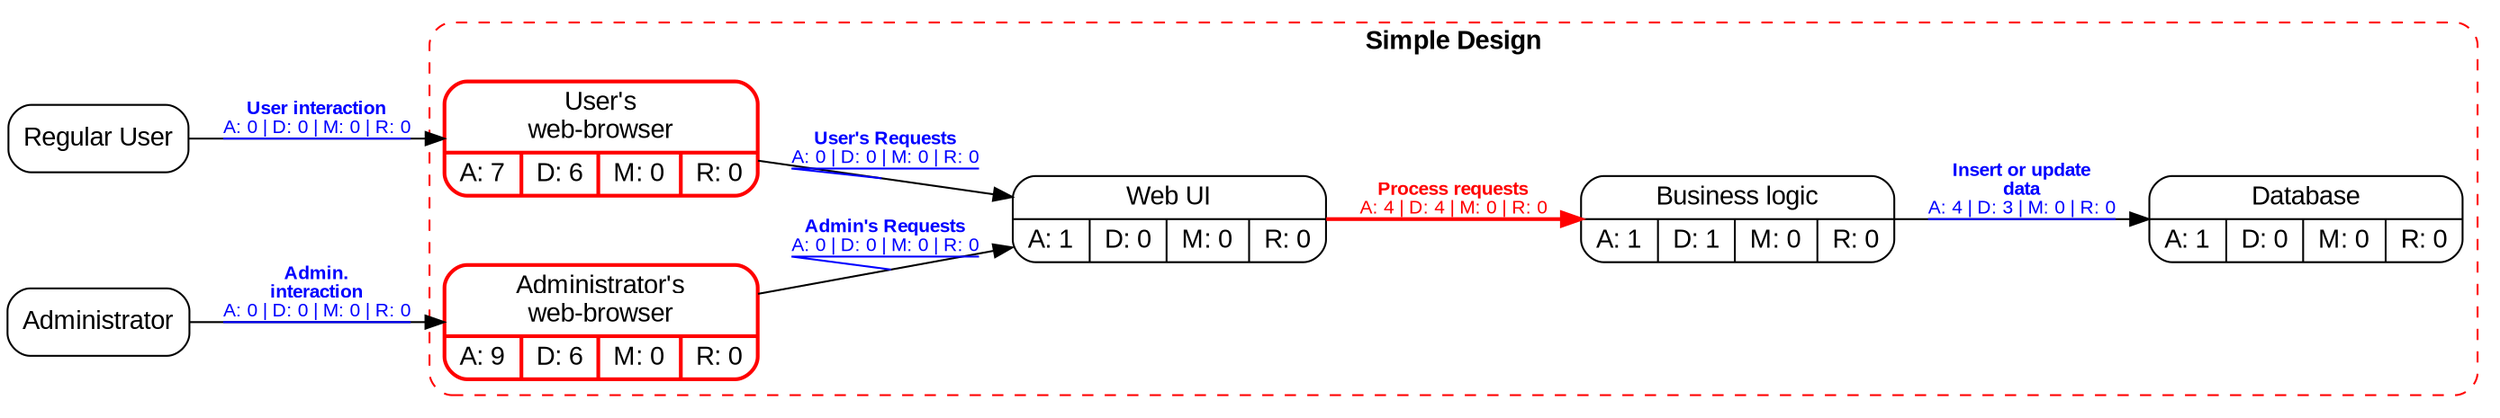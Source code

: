 digraph {
// Base Styling
compound=true
graph[style="filled, rounded" rankdir="LR" splines="true" overlap="false" nodesep="0.5" ranksep="0.5" fontname="Arial"];
  //externals
  user[label="Regular User"  style="rounded" shape="box" fontname="Arial"];
  admin[label="Administrator"  style="rounded" shape="box" fontname="Arial"];

  //entities
  subgraph cluster_Simple_Design{
    graph[label=<<b>Simple Design</b>> style="filled, rounded, dashed" rankdir="LR" splines="true" overlap="false" nodesep="0.5" ranksep="0.5" fontname="Arial" fontcolor="black"  fillcolor="transparent"  color="red"];
    frontend[label="{Web UI} | {A: 1| D: 0| M: 0| R: 0}}"  style="rounded" shape="record" fontname="Arial"];
    db[label="{Database} | {A: 1| D: 0| M: 0| R: 0}}"  style="rounded" shape="record" fontname="Arial"];
    user_browser[label="{User's\nweb-browser} | {A: 7| D: 6| M: 0| R: 0}}"  style="rounded" shape="record" fontname="Arial" color="red" penwidth="2"];
    admin_browser[label="{Administrator's\nweb-browser} | {A: 9| D: 6| M: 0| R: 0}}"  style="rounded" shape="record" fontname="Arial" color="red" penwidth="2"];
    backend[label="{Business logic} | {A: 1| D: 1| M: 0| R: 0}}"  style="rounded" shape="record" fontname="Arial"];
  }

  //flows
  user -> user_browser[label=<<b>User interaction</b><br/>A: 0 | D: 0 | M: 0 | R: 0>  fontname="Arial" fontcolor="blue" fontsize="10" decorate="true"]
  admin -> admin_browser[label=<<b>Admin.<br></br>interaction</b><br/>A: 0 | D: 0 | M: 0 | R: 0>  fontname="Arial" fontcolor="blue" fontsize="10" decorate="true"]
  user_browser -> frontend[label=<<b>User's Requests</b><br/>A: 0 | D: 0 | M: 0 | R: 0>  fontname="Arial" fontcolor="blue" fontsize="10" decorate="true"]
  admin_browser -> frontend[label=<<b>Admin's Requests</b><br/>A: 0 | D: 0 | M: 0 | R: 0>  fontname="Arial" fontcolor="blue" fontsize="10" decorate="true"]
  frontend -> backend[label=<<b>Process requests</b><br/>A: 4 | D: 4 | M: 0 | R: 0>  fontname="Arial" fontcolor="red" fontsize="10" decorate="true"  color="red" penwidth="2"]
  backend -> db[label=<<b>Insert or update<br></br>data</b><br/>A: 4 | D: 3 | M: 0 | R: 0>  fontname="Arial" fontcolor="blue" fontsize="10" decorate="true"]
}